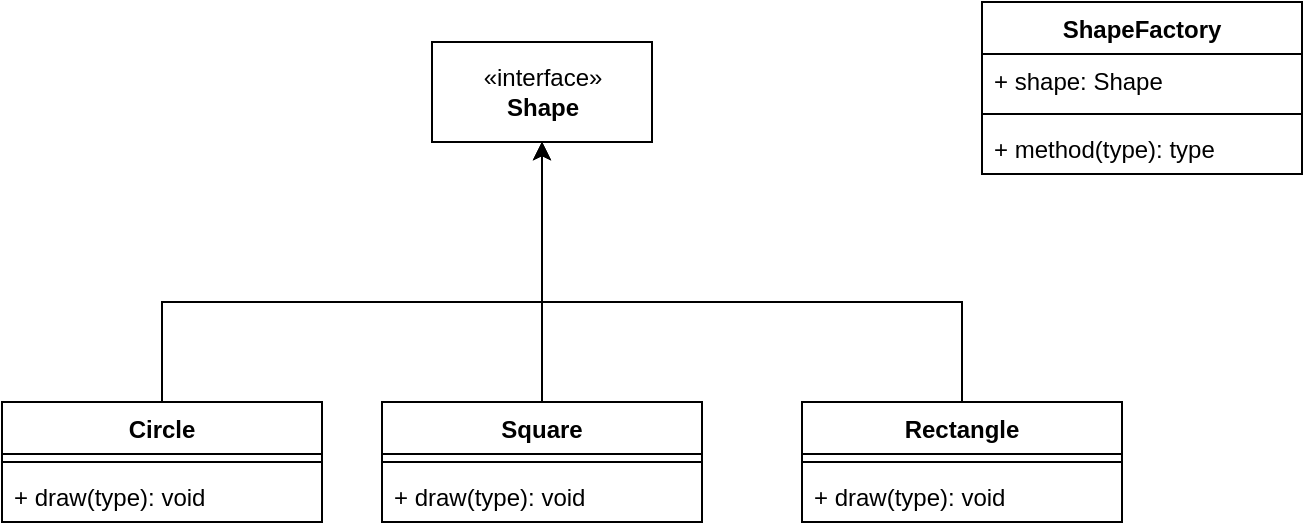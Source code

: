 <mxfile version="14.8.5" type="github">
  <diagram id="C5RBs43oDa-KdzZeNtuy" name="Page-1">
    <mxGraphModel dx="1422" dy="882" grid="1" gridSize="10" guides="1" tooltips="1" connect="1" arrows="1" fold="1" page="1" pageScale="1" pageWidth="827" pageHeight="1169" math="0" shadow="0">
      <root>
        <mxCell id="WIyWlLk6GJQsqaUBKTNV-0" />
        <mxCell id="WIyWlLk6GJQsqaUBKTNV-1" parent="WIyWlLk6GJQsqaUBKTNV-0" />
        <mxCell id="l4G8XdGyhlw8vEQNNpWQ-21" style="edgeStyle=orthogonalEdgeStyle;rounded=0;orthogonalLoop=1;jettySize=auto;html=1;entryX=0.5;entryY=1;entryDx=0;entryDy=0;" edge="1" parent="WIyWlLk6GJQsqaUBKTNV-1" source="l4G8XdGyhlw8vEQNNpWQ-0" target="l4G8XdGyhlw8vEQNNpWQ-19">
          <mxGeometry relative="1" as="geometry">
            <Array as="points">
              <mxPoint x="130" y="340" />
              <mxPoint x="320" y="340" />
            </Array>
          </mxGeometry>
        </mxCell>
        <mxCell id="l4G8XdGyhlw8vEQNNpWQ-0" value="Circle" style="swimlane;fontStyle=1;align=center;verticalAlign=top;childLayout=stackLayout;horizontal=1;startSize=26;horizontalStack=0;resizeParent=1;resizeParentMax=0;resizeLast=0;collapsible=1;marginBottom=0;" vertex="1" parent="WIyWlLk6GJQsqaUBKTNV-1">
          <mxGeometry x="50" y="390" width="160" height="60" as="geometry" />
        </mxCell>
        <mxCell id="l4G8XdGyhlw8vEQNNpWQ-2" value="" style="line;strokeWidth=1;fillColor=none;align=left;verticalAlign=middle;spacingTop=-1;spacingLeft=3;spacingRight=3;rotatable=0;labelPosition=right;points=[];portConstraint=eastwest;" vertex="1" parent="l4G8XdGyhlw8vEQNNpWQ-0">
          <mxGeometry y="26" width="160" height="8" as="geometry" />
        </mxCell>
        <mxCell id="l4G8XdGyhlw8vEQNNpWQ-3" value="+ draw(type): void" style="text;strokeColor=none;fillColor=none;align=left;verticalAlign=top;spacingLeft=4;spacingRight=4;overflow=hidden;rotatable=0;points=[[0,0.5],[1,0.5]];portConstraint=eastwest;" vertex="1" parent="l4G8XdGyhlw8vEQNNpWQ-0">
          <mxGeometry y="34" width="160" height="26" as="geometry" />
        </mxCell>
        <mxCell id="l4G8XdGyhlw8vEQNNpWQ-20" style="edgeStyle=orthogonalEdgeStyle;rounded=0;orthogonalLoop=1;jettySize=auto;html=1;entryX=0.5;entryY=1;entryDx=0;entryDy=0;" edge="1" parent="WIyWlLk6GJQsqaUBKTNV-1" source="l4G8XdGyhlw8vEQNNpWQ-5" target="l4G8XdGyhlw8vEQNNpWQ-19">
          <mxGeometry relative="1" as="geometry" />
        </mxCell>
        <mxCell id="l4G8XdGyhlw8vEQNNpWQ-5" value="Square" style="swimlane;fontStyle=1;align=center;verticalAlign=top;childLayout=stackLayout;horizontal=1;startSize=26;horizontalStack=0;resizeParent=1;resizeParentMax=0;resizeLast=0;collapsible=1;marginBottom=0;" vertex="1" parent="WIyWlLk6GJQsqaUBKTNV-1">
          <mxGeometry x="240" y="390" width="160" height="60" as="geometry" />
        </mxCell>
        <mxCell id="l4G8XdGyhlw8vEQNNpWQ-7" value="" style="line;strokeWidth=1;fillColor=none;align=left;verticalAlign=middle;spacingTop=-1;spacingLeft=3;spacingRight=3;rotatable=0;labelPosition=right;points=[];portConstraint=eastwest;" vertex="1" parent="l4G8XdGyhlw8vEQNNpWQ-5">
          <mxGeometry y="26" width="160" height="8" as="geometry" />
        </mxCell>
        <mxCell id="l4G8XdGyhlw8vEQNNpWQ-8" value="+ draw(type): void" style="text;strokeColor=none;fillColor=none;align=left;verticalAlign=top;spacingLeft=4;spacingRight=4;overflow=hidden;rotatable=0;points=[[0,0.5],[1,0.5]];portConstraint=eastwest;" vertex="1" parent="l4G8XdGyhlw8vEQNNpWQ-5">
          <mxGeometry y="34" width="160" height="26" as="geometry" />
        </mxCell>
        <mxCell id="l4G8XdGyhlw8vEQNNpWQ-14" style="edgeStyle=orthogonalEdgeStyle;rounded=0;orthogonalLoop=1;jettySize=auto;html=1;" edge="1" parent="WIyWlLk6GJQsqaUBKTNV-1" source="l4G8XdGyhlw8vEQNNpWQ-10">
          <mxGeometry relative="1" as="geometry">
            <mxPoint x="320" y="260" as="targetPoint" />
            <Array as="points">
              <mxPoint x="530" y="340" />
              <mxPoint x="320" y="340" />
            </Array>
          </mxGeometry>
        </mxCell>
        <mxCell id="l4G8XdGyhlw8vEQNNpWQ-10" value="Rectangle" style="swimlane;fontStyle=1;align=center;verticalAlign=top;childLayout=stackLayout;horizontal=1;startSize=26;horizontalStack=0;resizeParent=1;resizeParentMax=0;resizeLast=0;collapsible=1;marginBottom=0;" vertex="1" parent="WIyWlLk6GJQsqaUBKTNV-1">
          <mxGeometry x="450" y="390" width="160" height="60" as="geometry" />
        </mxCell>
        <mxCell id="l4G8XdGyhlw8vEQNNpWQ-12" value="" style="line;strokeWidth=1;fillColor=none;align=left;verticalAlign=middle;spacingTop=-1;spacingLeft=3;spacingRight=3;rotatable=0;labelPosition=right;points=[];portConstraint=eastwest;" vertex="1" parent="l4G8XdGyhlw8vEQNNpWQ-10">
          <mxGeometry y="26" width="160" height="8" as="geometry" />
        </mxCell>
        <mxCell id="l4G8XdGyhlw8vEQNNpWQ-13" value="+ draw(type): void" style="text;strokeColor=none;fillColor=none;align=left;verticalAlign=top;spacingLeft=4;spacingRight=4;overflow=hidden;rotatable=0;points=[[0,0.5],[1,0.5]];portConstraint=eastwest;" vertex="1" parent="l4G8XdGyhlw8vEQNNpWQ-10">
          <mxGeometry y="34" width="160" height="26" as="geometry" />
        </mxCell>
        <mxCell id="l4G8XdGyhlw8vEQNNpWQ-19" value="«interface»&lt;br&gt;&lt;b&gt;Shape&lt;/b&gt;" style="html=1;" vertex="1" parent="WIyWlLk6GJQsqaUBKTNV-1">
          <mxGeometry x="265" y="210" width="110" height="50" as="geometry" />
        </mxCell>
        <mxCell id="l4G8XdGyhlw8vEQNNpWQ-22" value="ShapeFactory" style="swimlane;fontStyle=1;align=center;verticalAlign=top;childLayout=stackLayout;horizontal=1;startSize=26;horizontalStack=0;resizeParent=1;resizeParentMax=0;resizeLast=0;collapsible=1;marginBottom=0;" vertex="1" parent="WIyWlLk6GJQsqaUBKTNV-1">
          <mxGeometry x="540" y="190" width="160" height="86" as="geometry" />
        </mxCell>
        <mxCell id="l4G8XdGyhlw8vEQNNpWQ-23" value="+ shape: Shape" style="text;strokeColor=none;fillColor=none;align=left;verticalAlign=top;spacingLeft=4;spacingRight=4;overflow=hidden;rotatable=0;points=[[0,0.5],[1,0.5]];portConstraint=eastwest;" vertex="1" parent="l4G8XdGyhlw8vEQNNpWQ-22">
          <mxGeometry y="26" width="160" height="26" as="geometry" />
        </mxCell>
        <mxCell id="l4G8XdGyhlw8vEQNNpWQ-24" value="" style="line;strokeWidth=1;fillColor=none;align=left;verticalAlign=middle;spacingTop=-1;spacingLeft=3;spacingRight=3;rotatable=0;labelPosition=right;points=[];portConstraint=eastwest;" vertex="1" parent="l4G8XdGyhlw8vEQNNpWQ-22">
          <mxGeometry y="52" width="160" height="8" as="geometry" />
        </mxCell>
        <mxCell id="l4G8XdGyhlw8vEQNNpWQ-25" value="+ method(type): type" style="text;strokeColor=none;fillColor=none;align=left;verticalAlign=top;spacingLeft=4;spacingRight=4;overflow=hidden;rotatable=0;points=[[0,0.5],[1,0.5]];portConstraint=eastwest;" vertex="1" parent="l4G8XdGyhlw8vEQNNpWQ-22">
          <mxGeometry y="60" width="160" height="26" as="geometry" />
        </mxCell>
      </root>
    </mxGraphModel>
  </diagram>
</mxfile>
